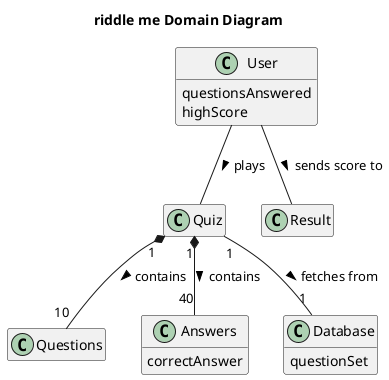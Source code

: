@startuml

' name:     Brandon Toups, Evan McCarthy
' email:    bmt0015        esm0012
' class:    COMP3710-001
' date:     3 May 2018
' file:     domain-diagram.puml

title riddle me Domain Diagram

class User {
    questionsAnswered
    highScore
}
class Questions {
    
}
class Answers {
    correctAnswer
}
class Quiz {
    
}
class Result {
    
}
class Database {
    questionSet
}


hide empty members
hide methods

User --  Quiz: plays >
Quiz "1" *-- "10" Questions: contains >
Quiz "1" *-- "40" Answers: contains >
User -- Result: sends score to >
Quiz "1" -- "1" Database: fetches from > 

@enduml
